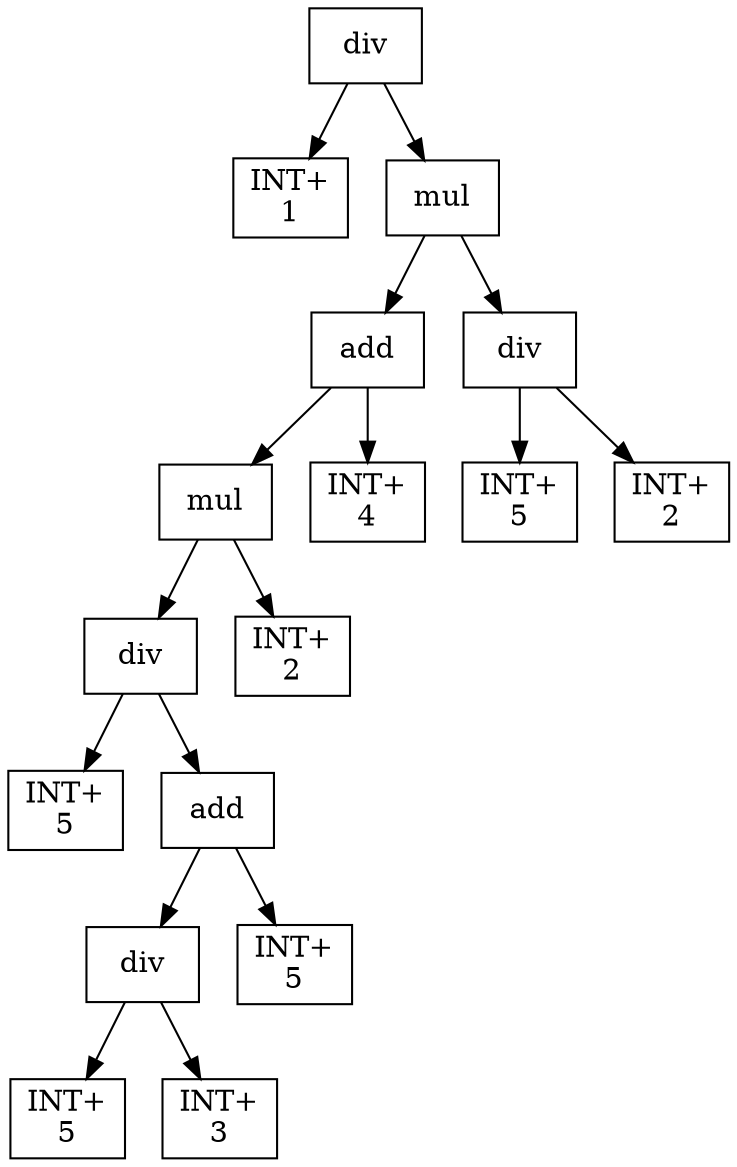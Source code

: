 digraph expr {
  node [shape=box];
  n1 [label="div"];
  n2 [label="INT+\n1"];
  n3 [label="mul"];
  n4 [label="add"];
  n5 [label="mul"];
  n6 [label="div"];
  n7 [label="INT+\n5"];
  n8 [label="add"];
  n9 [label="div"];
  n10 [label="INT+\n5"];
  n11 [label="INT+\n3"];
  n9 -> n10;
  n9 -> n11;
  n12 [label="INT+\n5"];
  n8 -> n9;
  n8 -> n12;
  n6 -> n7;
  n6 -> n8;
  n13 [label="INT+\n2"];
  n5 -> n6;
  n5 -> n13;
  n14 [label="INT+\n4"];
  n4 -> n5;
  n4 -> n14;
  n15 [label="div"];
  n16 [label="INT+\n5"];
  n17 [label="INT+\n2"];
  n15 -> n16;
  n15 -> n17;
  n3 -> n4;
  n3 -> n15;
  n1 -> n2;
  n1 -> n3;
}